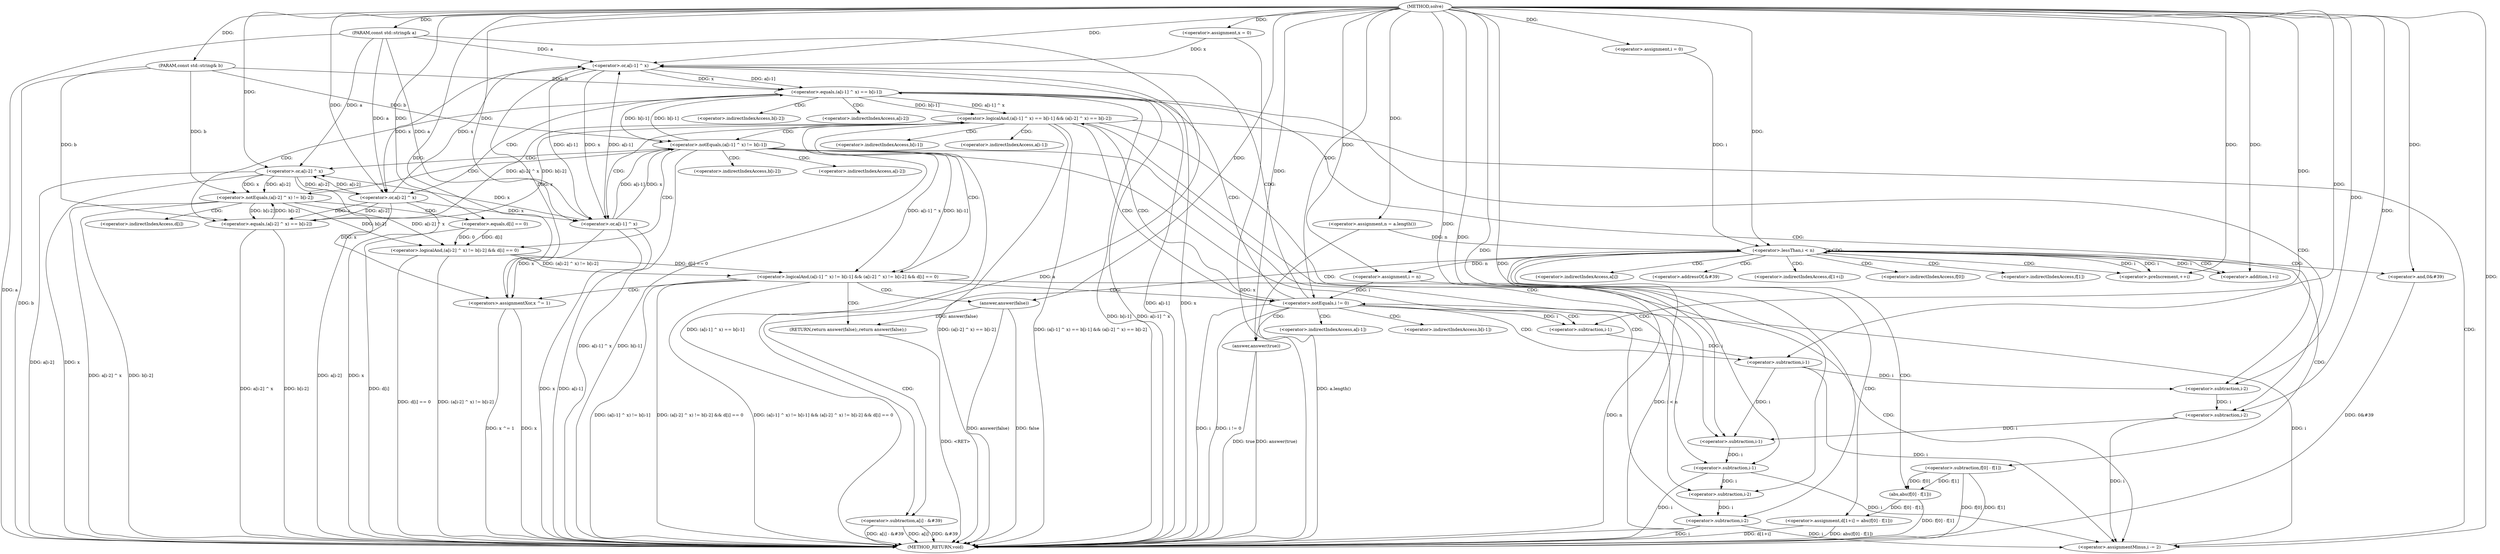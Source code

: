 digraph "solve" {  
"1000119" [label = "(METHOD,solve)" ]
"1000252" [label = "(METHOD_RETURN,void)" ]
"1000120" [label = "(PARAM,const std::string& a)" ]
"1000121" [label = "(PARAM,const std::string& b)" ]
"1000124" [label = "(<operator>.assignment,n = a.length())" ]
"1000164" [label = "(<operator>.assignment,x = 0)" ]
"1000250" [label = "(answer,answer(true))" ]
"1000131" [label = "(<operator>.assignment,i = 0)" ]
"1000134" [label = "(<operator>.lessThan,i < n)" ]
"1000137" [label = "(<operator>.preIncrement,++i)" ]
"1000169" [label = "(<operator>.assignment,i = n)" ]
"1000172" [label = "(<operator>.notEquals,i != 0)" ]
"1000175" [label = "(<operator>.assignmentMinus,i -= 2)" ]
"1000140" [label = "(<operator>.subtraction,a[i] - &#39)" ]
"1000146" [label = "(<operator>.and,0&#39)" ]
"1000149" [label = "(<operator>.assignment,d[1+i] = abs(f[0] - f[1]))" ]
"1000247" [label = "(RETURN,return answer(false);,return answer(false);)" ]
"1000180" [label = "(<operator>.logicalAnd,(a[i-1] ^ x) == b[i-1] && (a[i-2] ^ x) == b[i-2])" ]
"1000209" [label = "(<operator>.logicalAnd,(a[i-1] ^ x) != b[i-1] && (a[i-2] ^ x) != b[i-2] && d[i] == 0)" ]
"1000248" [label = "(answer,answer(false))" ]
"1000155" [label = "(abs,abs(f[0] - f[1]))" ]
"1000243" [label = "(<operators>.assignmentXor,x ^= 1)" ]
"1000152" [label = "(<operator>.addition,1+i)" ]
"1000156" [label = "(<operator>.subtraction,f[0] - f[1])" ]
"1000181" [label = "(<operator>.equals,(a[i-1] ^ x) == b[i-1])" ]
"1000194" [label = "(<operator>.equals,(a[i-2] ^ x) == b[i-2])" ]
"1000210" [label = "(<operator>.notEquals,(a[i-1] ^ x) != b[i-1])" ]
"1000223" [label = "(<operator>.logicalAnd,(a[i-2] ^ x) != b[i-2] && d[i] == 0)" ]
"1000182" [label = "(<operator>.or,a[i-1] ^ x)" ]
"1000195" [label = "(<operator>.or,a[i-2] ^ x)" ]
"1000211" [label = "(<operator>.or,a[i-1] ^ x)" ]
"1000224" [label = "(<operator>.notEquals,(a[i-2] ^ x) != b[i-2])" ]
"1000237" [label = "(<operator>.equals,d[i] == 0)" ]
"1000191" [label = "(<operator>.subtraction,i-1)" ]
"1000204" [label = "(<operator>.subtraction,i-2)" ]
"1000220" [label = "(<operator>.subtraction,i-1)" ]
"1000225" [label = "(<operator>.or,a[i-2] ^ x)" ]
"1000185" [label = "(<operator>.subtraction,i-1)" ]
"1000198" [label = "(<operator>.subtraction,i-2)" ]
"1000214" [label = "(<operator>.subtraction,i-1)" ]
"1000234" [label = "(<operator>.subtraction,i-2)" ]
"1000228" [label = "(<operator>.subtraction,i-2)" ]
"1000141" [label = "(<operator>.indirectIndexAccess,a[i])" ]
"1000144" [label = "(<operator>.addressOf,&#39)" ]
"1000150" [label = "(<operator>.indirectIndexAccess,d[1+i])" ]
"1000157" [label = "(<operator>.indirectIndexAccess,f[0])" ]
"1000160" [label = "(<operator>.indirectIndexAccess,f[1])" ]
"1000189" [label = "(<operator>.indirectIndexAccess,b[i-1])" ]
"1000202" [label = "(<operator>.indirectIndexAccess,b[i-2])" ]
"1000218" [label = "(<operator>.indirectIndexAccess,b[i-1])" ]
"1000183" [label = "(<operator>.indirectIndexAccess,a[i-1])" ]
"1000196" [label = "(<operator>.indirectIndexAccess,a[i-2])" ]
"1000212" [label = "(<operator>.indirectIndexAccess,a[i-1])" ]
"1000232" [label = "(<operator>.indirectIndexAccess,b[i-2])" ]
"1000238" [label = "(<operator>.indirectIndexAccess,d[i])" ]
"1000226" [label = "(<operator>.indirectIndexAccess,a[i-2])" ]
  "1000247" -> "1000252"  [ label = "DDG: <RET>"] 
  "1000120" -> "1000252"  [ label = "DDG: a"] 
  "1000121" -> "1000252"  [ label = "DDG: b"] 
  "1000124" -> "1000252"  [ label = "DDG: a.length()"] 
  "1000134" -> "1000252"  [ label = "DDG: i < n"] 
  "1000164" -> "1000252"  [ label = "DDG: x"] 
  "1000169" -> "1000252"  [ label = "DDG: n"] 
  "1000172" -> "1000252"  [ label = "DDG: i"] 
  "1000172" -> "1000252"  [ label = "DDG: i != 0"] 
  "1000250" -> "1000252"  [ label = "DDG: answer(true)"] 
  "1000182" -> "1000252"  [ label = "DDG: a[i-1]"] 
  "1000182" -> "1000252"  [ label = "DDG: x"] 
  "1000181" -> "1000252"  [ label = "DDG: a[i-1] ^ x"] 
  "1000181" -> "1000252"  [ label = "DDG: b[i-1]"] 
  "1000180" -> "1000252"  [ label = "DDG: (a[i-1] ^ x) == b[i-1]"] 
  "1000195" -> "1000252"  [ label = "DDG: a[i-2]"] 
  "1000195" -> "1000252"  [ label = "DDG: x"] 
  "1000194" -> "1000252"  [ label = "DDG: a[i-2] ^ x"] 
  "1000194" -> "1000252"  [ label = "DDG: b[i-2]"] 
  "1000180" -> "1000252"  [ label = "DDG: (a[i-2] ^ x) == b[i-2]"] 
  "1000180" -> "1000252"  [ label = "DDG: (a[i-1] ^ x) == b[i-1] && (a[i-2] ^ x) == b[i-2]"] 
  "1000211" -> "1000252"  [ label = "DDG: a[i-1]"] 
  "1000211" -> "1000252"  [ label = "DDG: x"] 
  "1000210" -> "1000252"  [ label = "DDG: a[i-1] ^ x"] 
  "1000220" -> "1000252"  [ label = "DDG: i"] 
  "1000210" -> "1000252"  [ label = "DDG: b[i-1]"] 
  "1000209" -> "1000252"  [ label = "DDG: (a[i-1] ^ x) != b[i-1]"] 
  "1000225" -> "1000252"  [ label = "DDG: a[i-2]"] 
  "1000225" -> "1000252"  [ label = "DDG: x"] 
  "1000224" -> "1000252"  [ label = "DDG: a[i-2] ^ x"] 
  "1000234" -> "1000252"  [ label = "DDG: i"] 
  "1000224" -> "1000252"  [ label = "DDG: b[i-2]"] 
  "1000223" -> "1000252"  [ label = "DDG: (a[i-2] ^ x) != b[i-2]"] 
  "1000237" -> "1000252"  [ label = "DDG: d[i]"] 
  "1000223" -> "1000252"  [ label = "DDG: d[i] == 0"] 
  "1000209" -> "1000252"  [ label = "DDG: (a[i-2] ^ x) != b[i-2] && d[i] == 0"] 
  "1000209" -> "1000252"  [ label = "DDG: (a[i-1] ^ x) != b[i-1] && (a[i-2] ^ x) != b[i-2] && d[i] == 0"] 
  "1000248" -> "1000252"  [ label = "DDG: answer(false)"] 
  "1000243" -> "1000252"  [ label = "DDG: x"] 
  "1000243" -> "1000252"  [ label = "DDG: x ^= 1"] 
  "1000140" -> "1000252"  [ label = "DDG: a[i]"] 
  "1000140" -> "1000252"  [ label = "DDG: &#39"] 
  "1000140" -> "1000252"  [ label = "DDG: a[i] - &#39"] 
  "1000146" -> "1000252"  [ label = "DDG: 0&#39"] 
  "1000149" -> "1000252"  [ label = "DDG: d[1+i]"] 
  "1000156" -> "1000252"  [ label = "DDG: f[0]"] 
  "1000156" -> "1000252"  [ label = "DDG: f[1]"] 
  "1000155" -> "1000252"  [ label = "DDG: f[0] - f[1]"] 
  "1000149" -> "1000252"  [ label = "DDG: abs(f[0] - f[1])"] 
  "1000248" -> "1000252"  [ label = "DDG: false"] 
  "1000250" -> "1000252"  [ label = "DDG: true"] 
  "1000119" -> "1000120"  [ label = "DDG: "] 
  "1000119" -> "1000121"  [ label = "DDG: "] 
  "1000119" -> "1000124"  [ label = "DDG: "] 
  "1000119" -> "1000164"  [ label = "DDG: "] 
  "1000119" -> "1000131"  [ label = "DDG: "] 
  "1000134" -> "1000169"  [ label = "DDG: n"] 
  "1000119" -> "1000169"  [ label = "DDG: "] 
  "1000119" -> "1000175"  [ label = "DDG: "] 
  "1000119" -> "1000250"  [ label = "DDG: "] 
  "1000131" -> "1000134"  [ label = "DDG: i"] 
  "1000137" -> "1000134"  [ label = "DDG: i"] 
  "1000119" -> "1000134"  [ label = "DDG: "] 
  "1000124" -> "1000134"  [ label = "DDG: n"] 
  "1000119" -> "1000137"  [ label = "DDG: "] 
  "1000134" -> "1000137"  [ label = "DDG: i"] 
  "1000155" -> "1000149"  [ label = "DDG: f[0] - f[1]"] 
  "1000169" -> "1000172"  [ label = "DDG: i"] 
  "1000175" -> "1000172"  [ label = "DDG: i"] 
  "1000119" -> "1000172"  [ label = "DDG: "] 
  "1000191" -> "1000175"  [ label = "DDG: i"] 
  "1000204" -> "1000175"  [ label = "DDG: i"] 
  "1000220" -> "1000175"  [ label = "DDG: i"] 
  "1000234" -> "1000175"  [ label = "DDG: i"] 
  "1000248" -> "1000247"  [ label = "DDG: answer(false)"] 
  "1000120" -> "1000140"  [ label = "DDG: a"] 
  "1000119" -> "1000146"  [ label = "DDG: "] 
  "1000156" -> "1000155"  [ label = "DDG: f[1]"] 
  "1000156" -> "1000155"  [ label = "DDG: f[0]"] 
  "1000181" -> "1000180"  [ label = "DDG: a[i-1] ^ x"] 
  "1000181" -> "1000180"  [ label = "DDG: b[i-1]"] 
  "1000194" -> "1000180"  [ label = "DDG: b[i-2]"] 
  "1000194" -> "1000180"  [ label = "DDG: a[i-2] ^ x"] 
  "1000210" -> "1000209"  [ label = "DDG: b[i-1]"] 
  "1000210" -> "1000209"  [ label = "DDG: a[i-1] ^ x"] 
  "1000223" -> "1000209"  [ label = "DDG: (a[i-2] ^ x) != b[i-2]"] 
  "1000223" -> "1000209"  [ label = "DDG: d[i] == 0"] 
  "1000119" -> "1000248"  [ label = "DDG: "] 
  "1000119" -> "1000152"  [ label = "DDG: "] 
  "1000134" -> "1000152"  [ label = "DDG: i"] 
  "1000182" -> "1000181"  [ label = "DDG: x"] 
  "1000182" -> "1000181"  [ label = "DDG: a[i-1]"] 
  "1000210" -> "1000181"  [ label = "DDG: b[i-1]"] 
  "1000121" -> "1000181"  [ label = "DDG: b"] 
  "1000195" -> "1000194"  [ label = "DDG: x"] 
  "1000195" -> "1000194"  [ label = "DDG: a[i-2]"] 
  "1000224" -> "1000194"  [ label = "DDG: b[i-2]"] 
  "1000121" -> "1000194"  [ label = "DDG: b"] 
  "1000211" -> "1000210"  [ label = "DDG: a[i-1]"] 
  "1000211" -> "1000210"  [ label = "DDG: x"] 
  "1000181" -> "1000210"  [ label = "DDG: b[i-1]"] 
  "1000121" -> "1000210"  [ label = "DDG: b"] 
  "1000224" -> "1000223"  [ label = "DDG: b[i-2]"] 
  "1000224" -> "1000223"  [ label = "DDG: a[i-2] ^ x"] 
  "1000237" -> "1000223"  [ label = "DDG: d[i]"] 
  "1000237" -> "1000223"  [ label = "DDG: 0"] 
  "1000211" -> "1000243"  [ label = "DDG: x"] 
  "1000225" -> "1000243"  [ label = "DDG: x"] 
  "1000119" -> "1000243"  [ label = "DDG: "] 
  "1000211" -> "1000182"  [ label = "DDG: a[i-1]"] 
  "1000120" -> "1000182"  [ label = "DDG: a"] 
  "1000164" -> "1000182"  [ label = "DDG: x"] 
  "1000195" -> "1000182"  [ label = "DDG: x"] 
  "1000243" -> "1000182"  [ label = "DDG: x"] 
  "1000119" -> "1000182"  [ label = "DDG: "] 
  "1000225" -> "1000195"  [ label = "DDG: a[i-2]"] 
  "1000120" -> "1000195"  [ label = "DDG: a"] 
  "1000182" -> "1000195"  [ label = "DDG: x"] 
  "1000119" -> "1000195"  [ label = "DDG: "] 
  "1000182" -> "1000211"  [ label = "DDG: a[i-1]"] 
  "1000120" -> "1000211"  [ label = "DDG: a"] 
  "1000182" -> "1000211"  [ label = "DDG: x"] 
  "1000195" -> "1000211"  [ label = "DDG: x"] 
  "1000119" -> "1000211"  [ label = "DDG: "] 
  "1000225" -> "1000224"  [ label = "DDG: x"] 
  "1000225" -> "1000224"  [ label = "DDG: a[i-2]"] 
  "1000194" -> "1000224"  [ label = "DDG: b[i-2]"] 
  "1000121" -> "1000224"  [ label = "DDG: b"] 
  "1000119" -> "1000237"  [ label = "DDG: "] 
  "1000185" -> "1000191"  [ label = "DDG: i"] 
  "1000119" -> "1000191"  [ label = "DDG: "] 
  "1000198" -> "1000204"  [ label = "DDG: i"] 
  "1000119" -> "1000204"  [ label = "DDG: "] 
  "1000214" -> "1000220"  [ label = "DDG: i"] 
  "1000119" -> "1000220"  [ label = "DDG: "] 
  "1000195" -> "1000225"  [ label = "DDG: a[i-2]"] 
  "1000120" -> "1000225"  [ label = "DDG: a"] 
  "1000211" -> "1000225"  [ label = "DDG: x"] 
  "1000119" -> "1000225"  [ label = "DDG: "] 
  "1000172" -> "1000185"  [ label = "DDG: i"] 
  "1000119" -> "1000185"  [ label = "DDG: "] 
  "1000191" -> "1000198"  [ label = "DDG: i"] 
  "1000119" -> "1000198"  [ label = "DDG: "] 
  "1000191" -> "1000214"  [ label = "DDG: i"] 
  "1000204" -> "1000214"  [ label = "DDG: i"] 
  "1000119" -> "1000214"  [ label = "DDG: "] 
  "1000228" -> "1000234"  [ label = "DDG: i"] 
  "1000119" -> "1000234"  [ label = "DDG: "] 
  "1000220" -> "1000228"  [ label = "DDG: i"] 
  "1000119" -> "1000228"  [ label = "DDG: "] 
  "1000134" -> "1000156"  [ label = "CDG: "] 
  "1000134" -> "1000141"  [ label = "CDG: "] 
  "1000134" -> "1000150"  [ label = "CDG: "] 
  "1000134" -> "1000144"  [ label = "CDG: "] 
  "1000134" -> "1000157"  [ label = "CDG: "] 
  "1000134" -> "1000149"  [ label = "CDG: "] 
  "1000134" -> "1000160"  [ label = "CDG: "] 
  "1000134" -> "1000146"  [ label = "CDG: "] 
  "1000134" -> "1000152"  [ label = "CDG: "] 
  "1000134" -> "1000155"  [ label = "CDG: "] 
  "1000134" -> "1000137"  [ label = "CDG: "] 
  "1000134" -> "1000140"  [ label = "CDG: "] 
  "1000134" -> "1000134"  [ label = "CDG: "] 
  "1000172" -> "1000191"  [ label = "CDG: "] 
  "1000172" -> "1000182"  [ label = "CDG: "] 
  "1000172" -> "1000180"  [ label = "CDG: "] 
  "1000172" -> "1000183"  [ label = "CDG: "] 
  "1000172" -> "1000250"  [ label = "CDG: "] 
  "1000172" -> "1000185"  [ label = "CDG: "] 
  "1000172" -> "1000189"  [ label = "CDG: "] 
  "1000172" -> "1000181"  [ label = "CDG: "] 
  "1000180" -> "1000211"  [ label = "CDG: "] 
  "1000180" -> "1000210"  [ label = "CDG: "] 
  "1000180" -> "1000220"  [ label = "CDG: "] 
  "1000180" -> "1000214"  [ label = "CDG: "] 
  "1000180" -> "1000175"  [ label = "CDG: "] 
  "1000180" -> "1000212"  [ label = "CDG: "] 
  "1000180" -> "1000172"  [ label = "CDG: "] 
  "1000180" -> "1000218"  [ label = "CDG: "] 
  "1000180" -> "1000209"  [ label = "CDG: "] 
  "1000209" -> "1000243"  [ label = "CDG: "] 
  "1000209" -> "1000175"  [ label = "CDG: "] 
  "1000209" -> "1000248"  [ label = "CDG: "] 
  "1000209" -> "1000247"  [ label = "CDG: "] 
  "1000209" -> "1000172"  [ label = "CDG: "] 
  "1000181" -> "1000204"  [ label = "CDG: "] 
  "1000181" -> "1000194"  [ label = "CDG: "] 
  "1000181" -> "1000198"  [ label = "CDG: "] 
  "1000181" -> "1000195"  [ label = "CDG: "] 
  "1000181" -> "1000196"  [ label = "CDG: "] 
  "1000181" -> "1000202"  [ label = "CDG: "] 
  "1000210" -> "1000224"  [ label = "CDG: "] 
  "1000210" -> "1000226"  [ label = "CDG: "] 
  "1000210" -> "1000232"  [ label = "CDG: "] 
  "1000210" -> "1000234"  [ label = "CDG: "] 
  "1000210" -> "1000225"  [ label = "CDG: "] 
  "1000210" -> "1000223"  [ label = "CDG: "] 
  "1000210" -> "1000228"  [ label = "CDG: "] 
  "1000224" -> "1000238"  [ label = "CDG: "] 
  "1000224" -> "1000237"  [ label = "CDG: "] 
}

